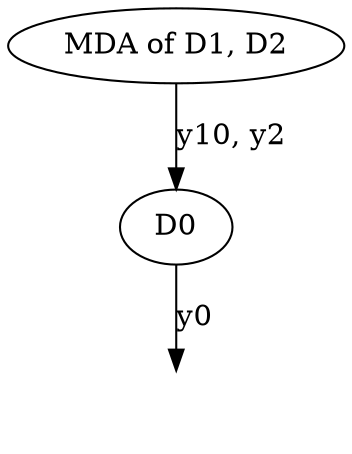 digraph {
	"MDA of D1, D2" -> D0 [label="y10, y2" color=black dir=forward fontcolor=black penwidth=1.0]
	D0 -> _0 [label=y0 color=black dir=forward fontcolor=black penwidth=1.0]
	_0 [style=invis]
}
